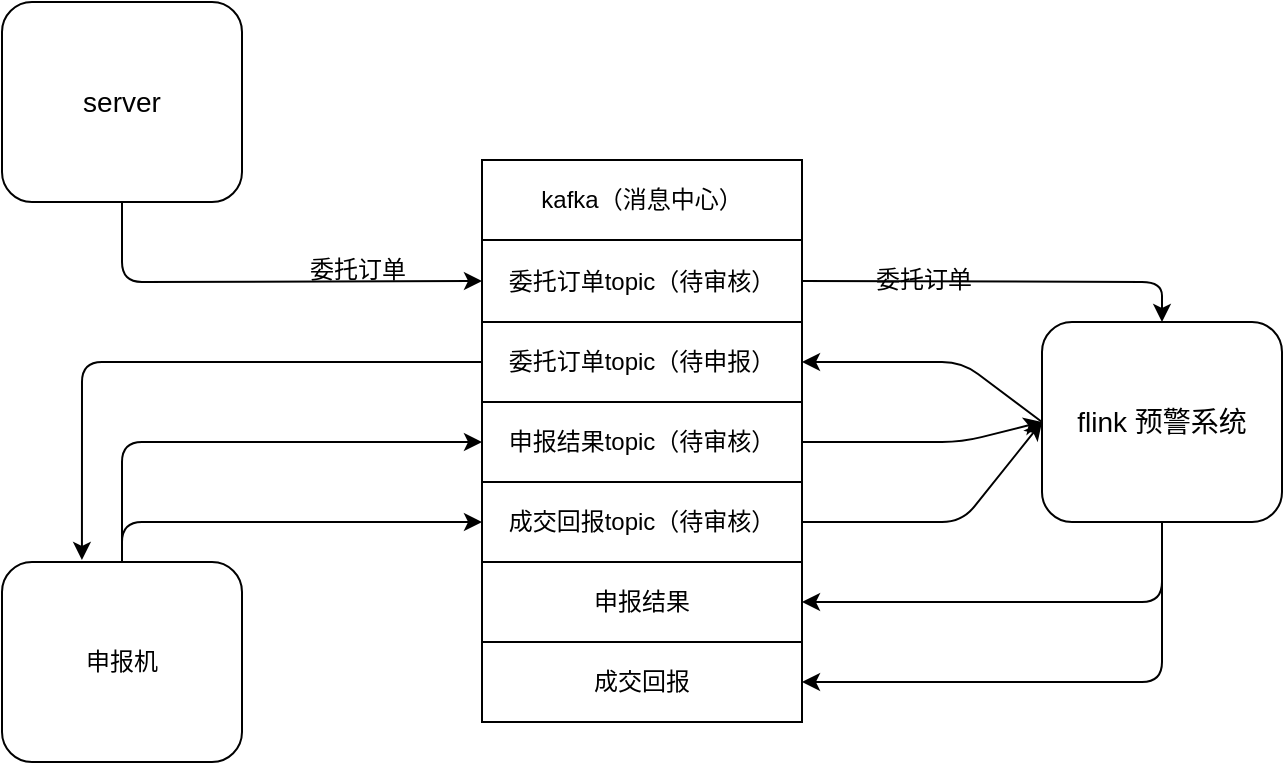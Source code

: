<mxfile version="12.9.9" type="github">
  <diagram id="EN6BzoRfBegqyDwCCAqj" name="Page-1">
    <mxGraphModel dx="892" dy="591" grid="1" gridSize="10" guides="1" tooltips="1" connect="1" arrows="1" fold="1" page="1" pageScale="1" pageWidth="827" pageHeight="1169" math="0" shadow="0">
      <root>
        <mxCell id="0" />
        <mxCell id="1" parent="0" />
        <mxCell id="0CLVju9m8UsX_DMvZbkN-2" value="申报机" style="rounded=1;whiteSpace=wrap;html=1;" parent="1" vertex="1">
          <mxGeometry x="40" y="320" width="120" height="100" as="geometry" />
        </mxCell>
        <mxCell id="0CLVju9m8UsX_DMvZbkN-3" value="kafka（消息中心）" style="rounded=0;whiteSpace=wrap;html=1;" parent="1" vertex="1">
          <mxGeometry x="280" y="119" width="160" height="40" as="geometry" />
        </mxCell>
        <mxCell id="0CLVju9m8UsX_DMvZbkN-5" value="委托订单topic（待审核）" style="rounded=0;whiteSpace=wrap;html=1;" parent="1" vertex="1">
          <mxGeometry x="280" y="159" width="160" height="41" as="geometry" />
        </mxCell>
        <mxCell id="0CLVju9m8UsX_DMvZbkN-6" value="委托订单topic（待申报）" style="rounded=0;whiteSpace=wrap;html=1;" parent="1" vertex="1">
          <mxGeometry x="280" y="200" width="160" height="40" as="geometry" />
        </mxCell>
        <mxCell id="0CLVju9m8UsX_DMvZbkN-7" value="申报结果topic（待审核）" style="rounded=0;whiteSpace=wrap;html=1;" parent="1" vertex="1">
          <mxGeometry x="280" y="240" width="160" height="40" as="geometry" />
        </mxCell>
        <mxCell id="0CLVju9m8UsX_DMvZbkN-8" value="成交回报topic（待审核）" style="rounded=0;whiteSpace=wrap;html=1;" parent="1" vertex="1">
          <mxGeometry x="280" y="280" width="160" height="40" as="geometry" />
        </mxCell>
        <mxCell id="0CLVju9m8UsX_DMvZbkN-9" value="成交回报" style="rounded=0;whiteSpace=wrap;html=1;" parent="1" vertex="1">
          <mxGeometry x="280" y="360" width="160" height="40" as="geometry" />
        </mxCell>
        <mxCell id="0CLVju9m8UsX_DMvZbkN-14" value="" style="endArrow=classic;html=1;entryX=0;entryY=0.5;entryDx=0;entryDy=0;" parent="1" target="0CLVju9m8UsX_DMvZbkN-8" edge="1">
          <mxGeometry width="50" height="50" relative="1" as="geometry">
            <mxPoint x="100" y="320" as="sourcePoint" />
            <mxPoint x="440" y="340" as="targetPoint" />
            <Array as="points">
              <mxPoint x="100" y="300" />
            </Array>
          </mxGeometry>
        </mxCell>
        <mxCell id="0CLVju9m8UsX_DMvZbkN-16" value="" style="endArrow=classic;html=1;exitX=0;exitY=0.5;exitDx=0;exitDy=0;entryX=0.333;entryY=-0.01;entryDx=0;entryDy=0;entryPerimeter=0;" parent="1" source="0CLVju9m8UsX_DMvZbkN-6" target="0CLVju9m8UsX_DMvZbkN-2" edge="1">
          <mxGeometry width="50" height="50" relative="1" as="geometry">
            <mxPoint x="160" y="270" as="sourcePoint" />
            <mxPoint x="210" y="220" as="targetPoint" />
            <Array as="points">
              <mxPoint x="80" y="220" />
            </Array>
          </mxGeometry>
        </mxCell>
        <mxCell id="0CLVju9m8UsX_DMvZbkN-18" value="申报结果" style="rounded=0;whiteSpace=wrap;html=1;" parent="1" vertex="1">
          <mxGeometry x="280" y="320" width="160" height="40" as="geometry" />
        </mxCell>
        <mxCell id="0CLVju9m8UsX_DMvZbkN-24" value="&lt;font style=&quot;font-size: 14px&quot;&gt;server&lt;/font&gt;" style="rounded=1;whiteSpace=wrap;html=1;" parent="1" vertex="1">
          <mxGeometry x="40" y="40" width="120" height="100" as="geometry" />
        </mxCell>
        <mxCell id="0CLVju9m8UsX_DMvZbkN-25" value="&lt;font style=&quot;font-size: 14px&quot;&gt;flink 预警系统&lt;/font&gt;" style="rounded=1;whiteSpace=wrap;html=1;" parent="1" vertex="1">
          <mxGeometry x="560" y="200" width="120" height="100" as="geometry" />
        </mxCell>
        <mxCell id="0CLVju9m8UsX_DMvZbkN-26" value="" style="endArrow=classic;html=1;exitX=1;exitY=0.5;exitDx=0;exitDy=0;entryX=0.5;entryY=0;entryDx=0;entryDy=0;" parent="1" source="0CLVju9m8UsX_DMvZbkN-5" target="0CLVju9m8UsX_DMvZbkN-25" edge="1">
          <mxGeometry width="50" height="50" relative="1" as="geometry">
            <mxPoint x="390" y="390" as="sourcePoint" />
            <mxPoint x="440" y="340" as="targetPoint" />
            <Array as="points">
              <mxPoint x="620" y="180" />
            </Array>
          </mxGeometry>
        </mxCell>
        <mxCell id="0CLVju9m8UsX_DMvZbkN-27" value="委托订单" style="text;html=1;strokeColor=none;fillColor=none;align=center;verticalAlign=middle;whiteSpace=wrap;rounded=0;" parent="1" vertex="1">
          <mxGeometry x="178" y="159" width="80" height="30" as="geometry" />
        </mxCell>
        <mxCell id="0CLVju9m8UsX_DMvZbkN-28" value="委托订单" style="text;html=1;strokeColor=none;fillColor=none;align=center;verticalAlign=middle;whiteSpace=wrap;rounded=0;" parent="1" vertex="1">
          <mxGeometry x="461" y="164" width="80" height="30" as="geometry" />
        </mxCell>
        <mxCell id="0CLVju9m8UsX_DMvZbkN-30" value="" style="endArrow=classic;html=1;entryX=1;entryY=0.5;entryDx=0;entryDy=0;exitX=0;exitY=0.5;exitDx=0;exitDy=0;" parent="1" source="0CLVju9m8UsX_DMvZbkN-25" target="0CLVju9m8UsX_DMvZbkN-6" edge="1">
          <mxGeometry width="50" height="50" relative="1" as="geometry">
            <mxPoint x="390" y="390" as="sourcePoint" />
            <mxPoint x="440" y="340" as="targetPoint" />
            <Array as="points">
              <mxPoint x="520" y="220" />
            </Array>
          </mxGeometry>
        </mxCell>
        <mxCell id="0CLVju9m8UsX_DMvZbkN-33" value="" style="endArrow=classic;html=1;exitX=0.5;exitY=1;exitDx=0;exitDy=0;entryX=0;entryY=0.5;entryDx=0;entryDy=0;" parent="1" source="0CLVju9m8UsX_DMvZbkN-24" target="0CLVju9m8UsX_DMvZbkN-5" edge="1">
          <mxGeometry width="50" height="50" relative="1" as="geometry">
            <mxPoint x="390" y="390" as="sourcePoint" />
            <mxPoint x="440" y="340" as="targetPoint" />
            <Array as="points">
              <mxPoint x="100" y="180" />
            </Array>
          </mxGeometry>
        </mxCell>
        <mxCell id="0CLVju9m8UsX_DMvZbkN-34" value="" style="endArrow=classic;html=1;exitX=0.5;exitY=0;exitDx=0;exitDy=0;entryX=0;entryY=0.5;entryDx=0;entryDy=0;" parent="1" source="0CLVju9m8UsX_DMvZbkN-2" target="0CLVju9m8UsX_DMvZbkN-7" edge="1">
          <mxGeometry width="50" height="50" relative="1" as="geometry">
            <mxPoint x="390" y="390" as="sourcePoint" />
            <mxPoint x="440" y="340" as="targetPoint" />
            <Array as="points">
              <mxPoint x="100" y="260" />
            </Array>
          </mxGeometry>
        </mxCell>
        <mxCell id="0CLVju9m8UsX_DMvZbkN-35" value="" style="endArrow=classic;html=1;entryX=0;entryY=0.5;entryDx=0;entryDy=0;exitX=1;exitY=0.5;exitDx=0;exitDy=0;" parent="1" source="0CLVju9m8UsX_DMvZbkN-7" target="0CLVju9m8UsX_DMvZbkN-25" edge="1">
          <mxGeometry width="50" height="50" relative="1" as="geometry">
            <mxPoint x="390" y="390" as="sourcePoint" />
            <mxPoint x="440" y="340" as="targetPoint" />
            <Array as="points">
              <mxPoint x="520" y="260" />
            </Array>
          </mxGeometry>
        </mxCell>
        <mxCell id="0CLVju9m8UsX_DMvZbkN-36" value="" style="endArrow=classic;html=1;entryX=0;entryY=0.5;entryDx=0;entryDy=0;exitX=1;exitY=0.5;exitDx=0;exitDy=0;" parent="1" source="0CLVju9m8UsX_DMvZbkN-8" target="0CLVju9m8UsX_DMvZbkN-25" edge="1">
          <mxGeometry width="50" height="50" relative="1" as="geometry">
            <mxPoint x="390" y="390" as="sourcePoint" />
            <mxPoint x="440" y="340" as="targetPoint" />
            <Array as="points">
              <mxPoint x="520" y="300" />
            </Array>
          </mxGeometry>
        </mxCell>
        <mxCell id="0CLVju9m8UsX_DMvZbkN-37" value="" style="endArrow=classic;html=1;exitX=0.5;exitY=1;exitDx=0;exitDy=0;" parent="1" source="0CLVju9m8UsX_DMvZbkN-25" edge="1">
          <mxGeometry width="50" height="50" relative="1" as="geometry">
            <mxPoint x="390" y="390" as="sourcePoint" />
            <mxPoint x="440" y="340" as="targetPoint" />
            <Array as="points">
              <mxPoint x="620" y="340" />
            </Array>
          </mxGeometry>
        </mxCell>
        <mxCell id="0CLVju9m8UsX_DMvZbkN-38" value="" style="endArrow=classic;html=1;entryX=1;entryY=0.5;entryDx=0;entryDy=0;" parent="1" target="0CLVju9m8UsX_DMvZbkN-9" edge="1">
          <mxGeometry width="50" height="50" relative="1" as="geometry">
            <mxPoint x="620" y="300" as="sourcePoint" />
            <mxPoint x="440" y="340" as="targetPoint" />
            <Array as="points">
              <mxPoint x="620" y="380" />
            </Array>
          </mxGeometry>
        </mxCell>
      </root>
    </mxGraphModel>
  </diagram>
</mxfile>
